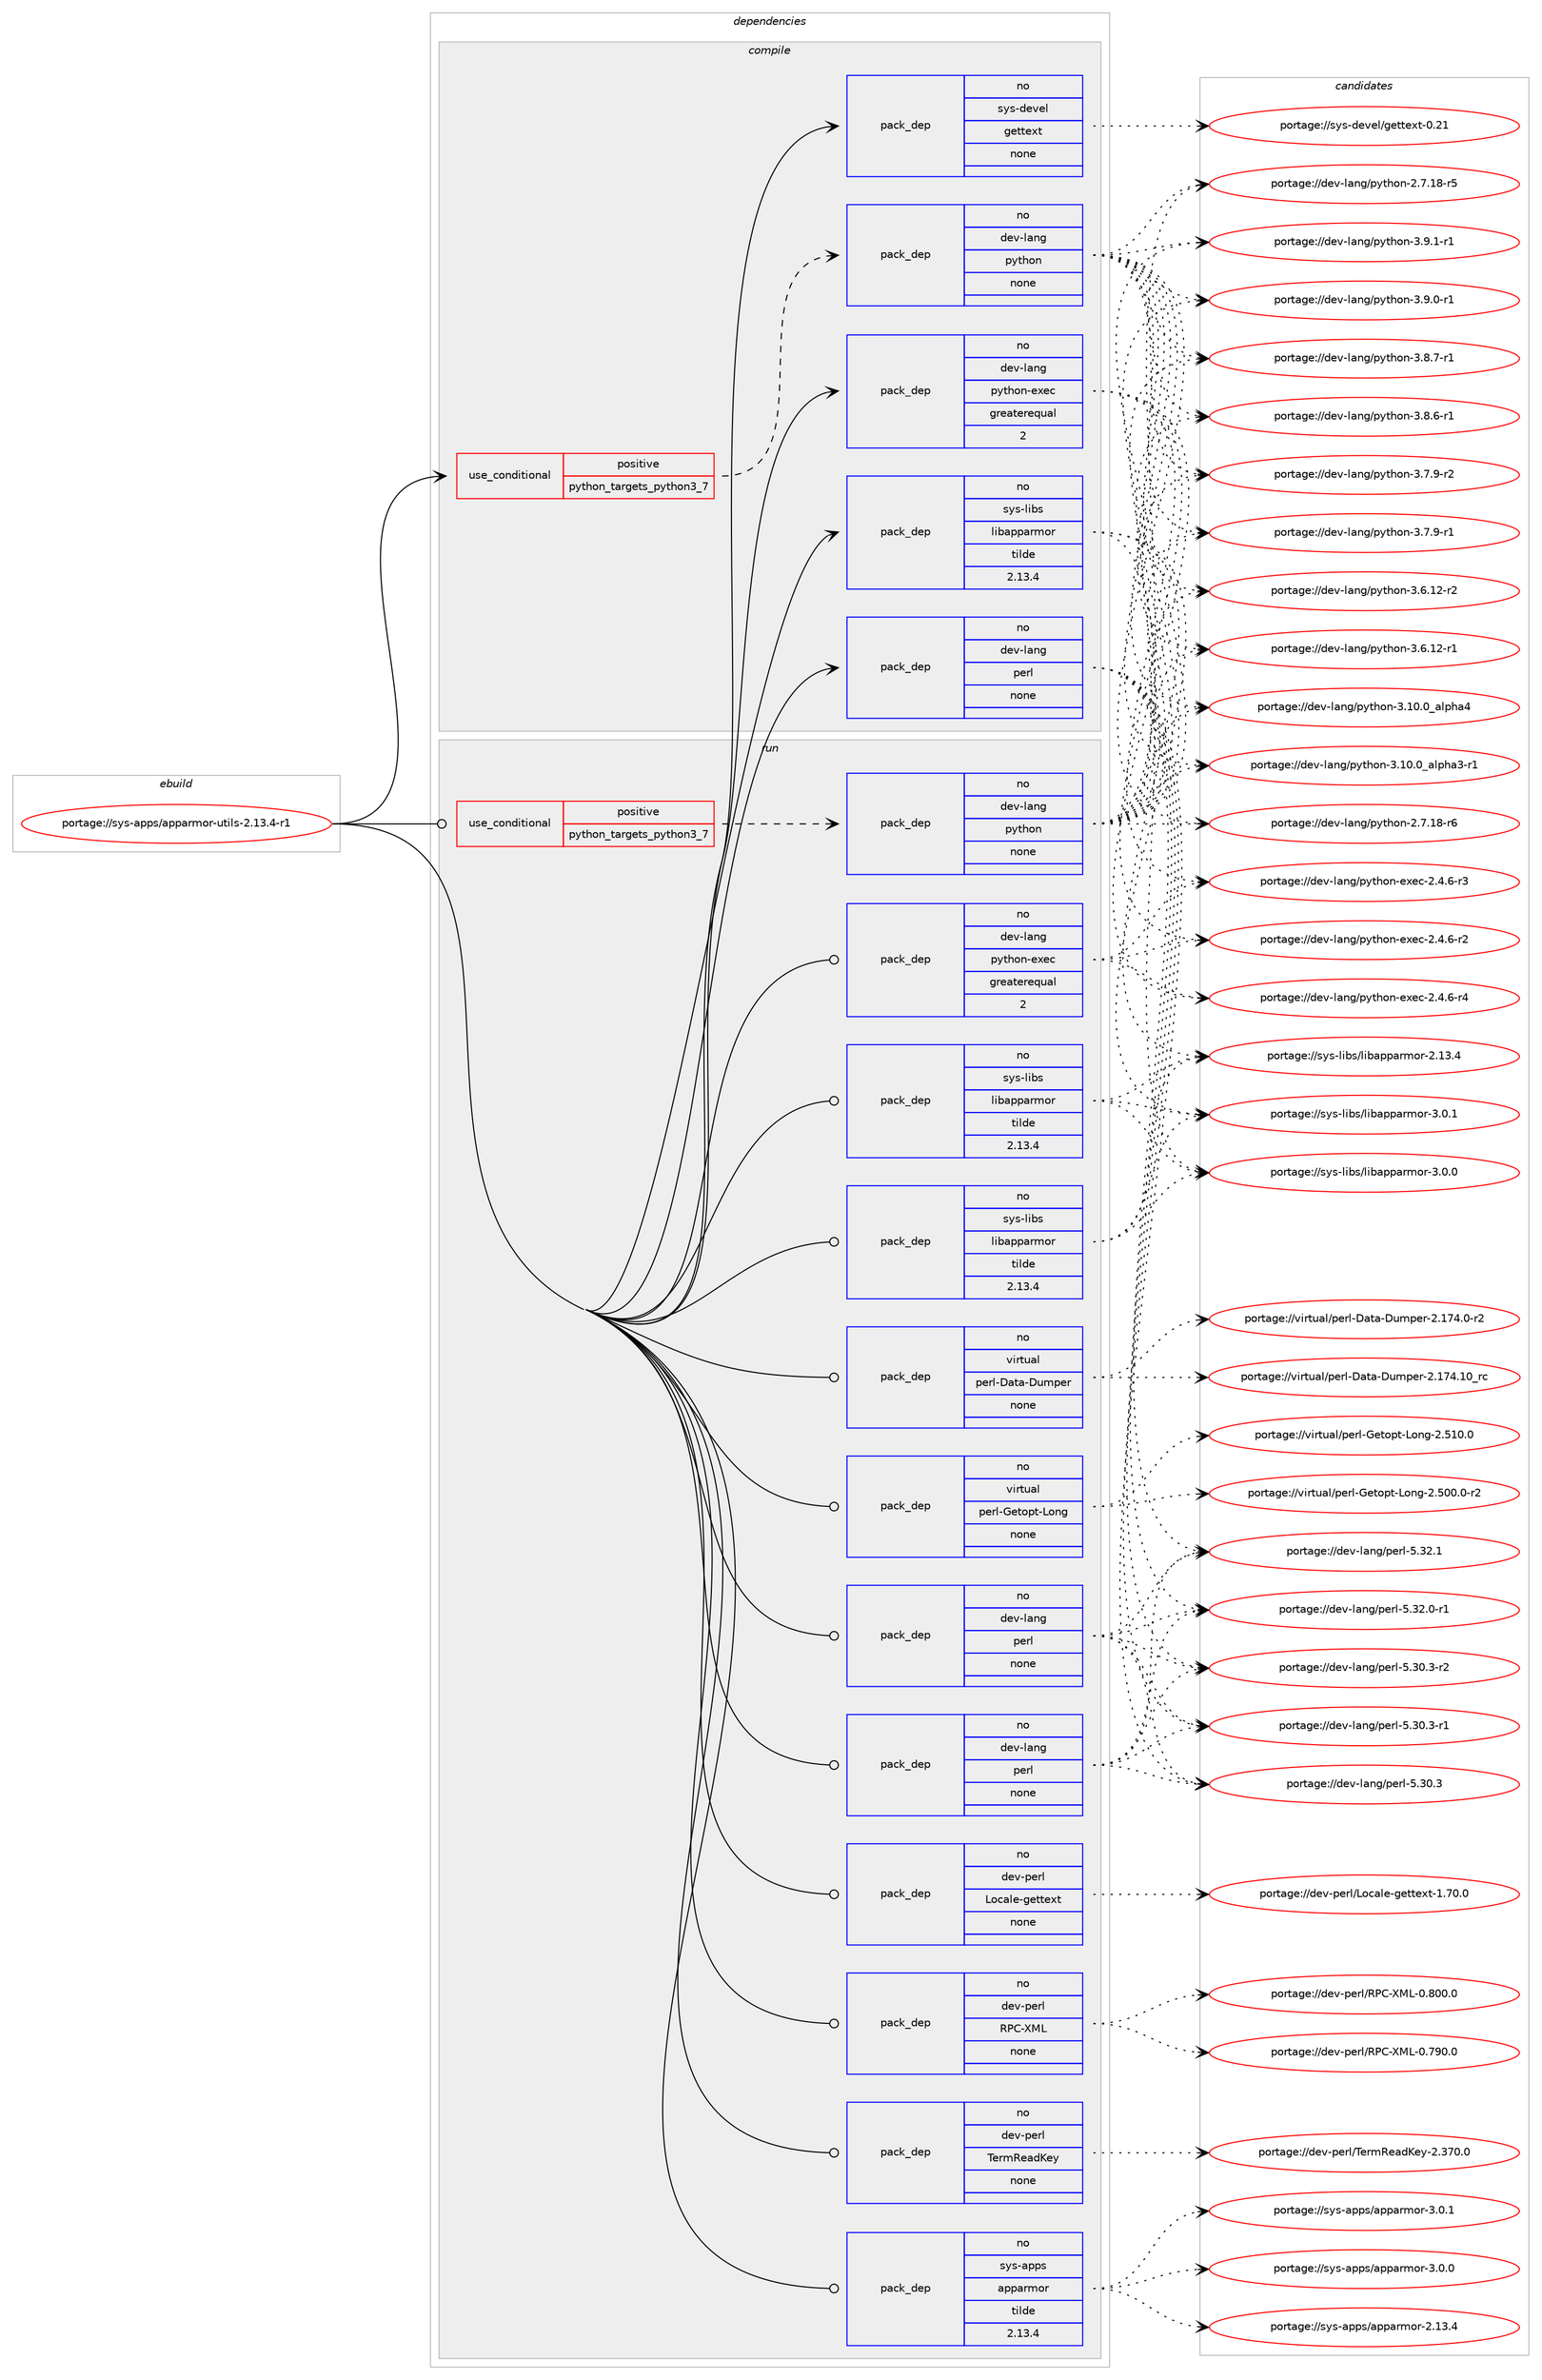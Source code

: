 digraph prolog {

# *************
# Graph options
# *************

newrank=true;
concentrate=true;
compound=true;
graph [rankdir=LR,fontname=Helvetica,fontsize=10,ranksep=1.5];#, ranksep=2.5, nodesep=0.2];
edge  [arrowhead=vee];
node  [fontname=Helvetica,fontsize=10];

# **********
# The ebuild
# **********

subgraph cluster_leftcol {
color=gray;
rank=same;
label=<<i>ebuild</i>>;
id [label="portage://sys-apps/apparmor-utils-2.13.4-r1", color=red, width=4, href="../sys-apps/apparmor-utils-2.13.4-r1.svg"];
}

# ****************
# The dependencies
# ****************

subgraph cluster_midcol {
color=gray;
label=<<i>dependencies</i>>;
subgraph cluster_compile {
fillcolor="#eeeeee";
style=filled;
label=<<i>compile</i>>;
subgraph cond4513 {
dependency14798 [label=<<TABLE BORDER="0" CELLBORDER="1" CELLSPACING="0" CELLPADDING="4"><TR><TD ROWSPAN="3" CELLPADDING="10">use_conditional</TD></TR><TR><TD>positive</TD></TR><TR><TD>python_targets_python3_7</TD></TR></TABLE>>, shape=none, color=red];
subgraph pack10161 {
dependency14799 [label=<<TABLE BORDER="0" CELLBORDER="1" CELLSPACING="0" CELLPADDING="4" WIDTH="220"><TR><TD ROWSPAN="6" CELLPADDING="30">pack_dep</TD></TR><TR><TD WIDTH="110">no</TD></TR><TR><TD>dev-lang</TD></TR><TR><TD>python</TD></TR><TR><TD>none</TD></TR><TR><TD></TD></TR></TABLE>>, shape=none, color=blue];
}
dependency14798:e -> dependency14799:w [weight=20,style="dashed",arrowhead="vee"];
}
id:e -> dependency14798:w [weight=20,style="solid",arrowhead="vee"];
subgraph pack10162 {
dependency14800 [label=<<TABLE BORDER="0" CELLBORDER="1" CELLSPACING="0" CELLPADDING="4" WIDTH="220"><TR><TD ROWSPAN="6" CELLPADDING="30">pack_dep</TD></TR><TR><TD WIDTH="110">no</TD></TR><TR><TD>dev-lang</TD></TR><TR><TD>perl</TD></TR><TR><TD>none</TD></TR><TR><TD></TD></TR></TABLE>>, shape=none, color=blue];
}
id:e -> dependency14800:w [weight=20,style="solid",arrowhead="vee"];
subgraph pack10163 {
dependency14801 [label=<<TABLE BORDER="0" CELLBORDER="1" CELLSPACING="0" CELLPADDING="4" WIDTH="220"><TR><TD ROWSPAN="6" CELLPADDING="30">pack_dep</TD></TR><TR><TD WIDTH="110">no</TD></TR><TR><TD>dev-lang</TD></TR><TR><TD>python-exec</TD></TR><TR><TD>greaterequal</TD></TR><TR><TD>2</TD></TR></TABLE>>, shape=none, color=blue];
}
id:e -> dependency14801:w [weight=20,style="solid",arrowhead="vee"];
subgraph pack10164 {
dependency14802 [label=<<TABLE BORDER="0" CELLBORDER="1" CELLSPACING="0" CELLPADDING="4" WIDTH="220"><TR><TD ROWSPAN="6" CELLPADDING="30">pack_dep</TD></TR><TR><TD WIDTH="110">no</TD></TR><TR><TD>sys-devel</TD></TR><TR><TD>gettext</TD></TR><TR><TD>none</TD></TR><TR><TD></TD></TR></TABLE>>, shape=none, color=blue];
}
id:e -> dependency14802:w [weight=20,style="solid",arrowhead="vee"];
subgraph pack10165 {
dependency14803 [label=<<TABLE BORDER="0" CELLBORDER="1" CELLSPACING="0" CELLPADDING="4" WIDTH="220"><TR><TD ROWSPAN="6" CELLPADDING="30">pack_dep</TD></TR><TR><TD WIDTH="110">no</TD></TR><TR><TD>sys-libs</TD></TR><TR><TD>libapparmor</TD></TR><TR><TD>tilde</TD></TR><TR><TD>2.13.4</TD></TR></TABLE>>, shape=none, color=blue];
}
id:e -> dependency14803:w [weight=20,style="solid",arrowhead="vee"];
}
subgraph cluster_compileandrun {
fillcolor="#eeeeee";
style=filled;
label=<<i>compile and run</i>>;
}
subgraph cluster_run {
fillcolor="#eeeeee";
style=filled;
label=<<i>run</i>>;
subgraph cond4514 {
dependency14804 [label=<<TABLE BORDER="0" CELLBORDER="1" CELLSPACING="0" CELLPADDING="4"><TR><TD ROWSPAN="3" CELLPADDING="10">use_conditional</TD></TR><TR><TD>positive</TD></TR><TR><TD>python_targets_python3_7</TD></TR></TABLE>>, shape=none, color=red];
subgraph pack10166 {
dependency14805 [label=<<TABLE BORDER="0" CELLBORDER="1" CELLSPACING="0" CELLPADDING="4" WIDTH="220"><TR><TD ROWSPAN="6" CELLPADDING="30">pack_dep</TD></TR><TR><TD WIDTH="110">no</TD></TR><TR><TD>dev-lang</TD></TR><TR><TD>python</TD></TR><TR><TD>none</TD></TR><TR><TD></TD></TR></TABLE>>, shape=none, color=blue];
}
dependency14804:e -> dependency14805:w [weight=20,style="dashed",arrowhead="vee"];
}
id:e -> dependency14804:w [weight=20,style="solid",arrowhead="odot"];
subgraph pack10167 {
dependency14806 [label=<<TABLE BORDER="0" CELLBORDER="1" CELLSPACING="0" CELLPADDING="4" WIDTH="220"><TR><TD ROWSPAN="6" CELLPADDING="30">pack_dep</TD></TR><TR><TD WIDTH="110">no</TD></TR><TR><TD>dev-lang</TD></TR><TR><TD>perl</TD></TR><TR><TD>none</TD></TR><TR><TD></TD></TR></TABLE>>, shape=none, color=blue];
}
id:e -> dependency14806:w [weight=20,style="solid",arrowhead="odot"];
subgraph pack10168 {
dependency14807 [label=<<TABLE BORDER="0" CELLBORDER="1" CELLSPACING="0" CELLPADDING="4" WIDTH="220"><TR><TD ROWSPAN="6" CELLPADDING="30">pack_dep</TD></TR><TR><TD WIDTH="110">no</TD></TR><TR><TD>dev-lang</TD></TR><TR><TD>perl</TD></TR><TR><TD>none</TD></TR><TR><TD></TD></TR></TABLE>>, shape=none, color=blue];
}
id:e -> dependency14807:w [weight=20,style="solid",arrowhead="odot"];
subgraph pack10169 {
dependency14808 [label=<<TABLE BORDER="0" CELLBORDER="1" CELLSPACING="0" CELLPADDING="4" WIDTH="220"><TR><TD ROWSPAN="6" CELLPADDING="30">pack_dep</TD></TR><TR><TD WIDTH="110">no</TD></TR><TR><TD>dev-lang</TD></TR><TR><TD>python-exec</TD></TR><TR><TD>greaterequal</TD></TR><TR><TD>2</TD></TR></TABLE>>, shape=none, color=blue];
}
id:e -> dependency14808:w [weight=20,style="solid",arrowhead="odot"];
subgraph pack10170 {
dependency14809 [label=<<TABLE BORDER="0" CELLBORDER="1" CELLSPACING="0" CELLPADDING="4" WIDTH="220"><TR><TD ROWSPAN="6" CELLPADDING="30">pack_dep</TD></TR><TR><TD WIDTH="110">no</TD></TR><TR><TD>dev-perl</TD></TR><TR><TD>Locale-gettext</TD></TR><TR><TD>none</TD></TR><TR><TD></TD></TR></TABLE>>, shape=none, color=blue];
}
id:e -> dependency14809:w [weight=20,style="solid",arrowhead="odot"];
subgraph pack10171 {
dependency14810 [label=<<TABLE BORDER="0" CELLBORDER="1" CELLSPACING="0" CELLPADDING="4" WIDTH="220"><TR><TD ROWSPAN="6" CELLPADDING="30">pack_dep</TD></TR><TR><TD WIDTH="110">no</TD></TR><TR><TD>dev-perl</TD></TR><TR><TD>RPC-XML</TD></TR><TR><TD>none</TD></TR><TR><TD></TD></TR></TABLE>>, shape=none, color=blue];
}
id:e -> dependency14810:w [weight=20,style="solid",arrowhead="odot"];
subgraph pack10172 {
dependency14811 [label=<<TABLE BORDER="0" CELLBORDER="1" CELLSPACING="0" CELLPADDING="4" WIDTH="220"><TR><TD ROWSPAN="6" CELLPADDING="30">pack_dep</TD></TR><TR><TD WIDTH="110">no</TD></TR><TR><TD>dev-perl</TD></TR><TR><TD>TermReadKey</TD></TR><TR><TD>none</TD></TR><TR><TD></TD></TR></TABLE>>, shape=none, color=blue];
}
id:e -> dependency14811:w [weight=20,style="solid",arrowhead="odot"];
subgraph pack10173 {
dependency14812 [label=<<TABLE BORDER="0" CELLBORDER="1" CELLSPACING="0" CELLPADDING="4" WIDTH="220"><TR><TD ROWSPAN="6" CELLPADDING="30">pack_dep</TD></TR><TR><TD WIDTH="110">no</TD></TR><TR><TD>sys-apps</TD></TR><TR><TD>apparmor</TD></TR><TR><TD>tilde</TD></TR><TR><TD>2.13.4</TD></TR></TABLE>>, shape=none, color=blue];
}
id:e -> dependency14812:w [weight=20,style="solid",arrowhead="odot"];
subgraph pack10174 {
dependency14813 [label=<<TABLE BORDER="0" CELLBORDER="1" CELLSPACING="0" CELLPADDING="4" WIDTH="220"><TR><TD ROWSPAN="6" CELLPADDING="30">pack_dep</TD></TR><TR><TD WIDTH="110">no</TD></TR><TR><TD>sys-libs</TD></TR><TR><TD>libapparmor</TD></TR><TR><TD>tilde</TD></TR><TR><TD>2.13.4</TD></TR></TABLE>>, shape=none, color=blue];
}
id:e -> dependency14813:w [weight=20,style="solid",arrowhead="odot"];
subgraph pack10175 {
dependency14814 [label=<<TABLE BORDER="0" CELLBORDER="1" CELLSPACING="0" CELLPADDING="4" WIDTH="220"><TR><TD ROWSPAN="6" CELLPADDING="30">pack_dep</TD></TR><TR><TD WIDTH="110">no</TD></TR><TR><TD>sys-libs</TD></TR><TR><TD>libapparmor</TD></TR><TR><TD>tilde</TD></TR><TR><TD>2.13.4</TD></TR></TABLE>>, shape=none, color=blue];
}
id:e -> dependency14814:w [weight=20,style="solid",arrowhead="odot"];
subgraph pack10176 {
dependency14815 [label=<<TABLE BORDER="0" CELLBORDER="1" CELLSPACING="0" CELLPADDING="4" WIDTH="220"><TR><TD ROWSPAN="6" CELLPADDING="30">pack_dep</TD></TR><TR><TD WIDTH="110">no</TD></TR><TR><TD>virtual</TD></TR><TR><TD>perl-Data-Dumper</TD></TR><TR><TD>none</TD></TR><TR><TD></TD></TR></TABLE>>, shape=none, color=blue];
}
id:e -> dependency14815:w [weight=20,style="solid",arrowhead="odot"];
subgraph pack10177 {
dependency14816 [label=<<TABLE BORDER="0" CELLBORDER="1" CELLSPACING="0" CELLPADDING="4" WIDTH="220"><TR><TD ROWSPAN="6" CELLPADDING="30">pack_dep</TD></TR><TR><TD WIDTH="110">no</TD></TR><TR><TD>virtual</TD></TR><TR><TD>perl-Getopt-Long</TD></TR><TR><TD>none</TD></TR><TR><TD></TD></TR></TABLE>>, shape=none, color=blue];
}
id:e -> dependency14816:w [weight=20,style="solid",arrowhead="odot"];
}
}

# **************
# The candidates
# **************

subgraph cluster_choices {
rank=same;
color=gray;
label=<<i>candidates</i>>;

subgraph choice10161 {
color=black;
nodesep=1;
choice1001011184510897110103471121211161041111104551465746494511449 [label="portage://dev-lang/python-3.9.1-r1", color=red, width=4,href="../dev-lang/python-3.9.1-r1.svg"];
choice1001011184510897110103471121211161041111104551465746484511449 [label="portage://dev-lang/python-3.9.0-r1", color=red, width=4,href="../dev-lang/python-3.9.0-r1.svg"];
choice1001011184510897110103471121211161041111104551465646554511449 [label="portage://dev-lang/python-3.8.7-r1", color=red, width=4,href="../dev-lang/python-3.8.7-r1.svg"];
choice1001011184510897110103471121211161041111104551465646544511449 [label="portage://dev-lang/python-3.8.6-r1", color=red, width=4,href="../dev-lang/python-3.8.6-r1.svg"];
choice1001011184510897110103471121211161041111104551465546574511450 [label="portage://dev-lang/python-3.7.9-r2", color=red, width=4,href="../dev-lang/python-3.7.9-r2.svg"];
choice1001011184510897110103471121211161041111104551465546574511449 [label="portage://dev-lang/python-3.7.9-r1", color=red, width=4,href="../dev-lang/python-3.7.9-r1.svg"];
choice100101118451089711010347112121116104111110455146544649504511450 [label="portage://dev-lang/python-3.6.12-r2", color=red, width=4,href="../dev-lang/python-3.6.12-r2.svg"];
choice100101118451089711010347112121116104111110455146544649504511449 [label="portage://dev-lang/python-3.6.12-r1", color=red, width=4,href="../dev-lang/python-3.6.12-r1.svg"];
choice1001011184510897110103471121211161041111104551464948464895971081121049752 [label="portage://dev-lang/python-3.10.0_alpha4", color=red, width=4,href="../dev-lang/python-3.10.0_alpha4.svg"];
choice10010111845108971101034711212111610411111045514649484648959710811210497514511449 [label="portage://dev-lang/python-3.10.0_alpha3-r1", color=red, width=4,href="../dev-lang/python-3.10.0_alpha3-r1.svg"];
choice100101118451089711010347112121116104111110455046554649564511454 [label="portage://dev-lang/python-2.7.18-r6", color=red, width=4,href="../dev-lang/python-2.7.18-r6.svg"];
choice100101118451089711010347112121116104111110455046554649564511453 [label="portage://dev-lang/python-2.7.18-r5", color=red, width=4,href="../dev-lang/python-2.7.18-r5.svg"];
dependency14799:e -> choice1001011184510897110103471121211161041111104551465746494511449:w [style=dotted,weight="100"];
dependency14799:e -> choice1001011184510897110103471121211161041111104551465746484511449:w [style=dotted,weight="100"];
dependency14799:e -> choice1001011184510897110103471121211161041111104551465646554511449:w [style=dotted,weight="100"];
dependency14799:e -> choice1001011184510897110103471121211161041111104551465646544511449:w [style=dotted,weight="100"];
dependency14799:e -> choice1001011184510897110103471121211161041111104551465546574511450:w [style=dotted,weight="100"];
dependency14799:e -> choice1001011184510897110103471121211161041111104551465546574511449:w [style=dotted,weight="100"];
dependency14799:e -> choice100101118451089711010347112121116104111110455146544649504511450:w [style=dotted,weight="100"];
dependency14799:e -> choice100101118451089711010347112121116104111110455146544649504511449:w [style=dotted,weight="100"];
dependency14799:e -> choice1001011184510897110103471121211161041111104551464948464895971081121049752:w [style=dotted,weight="100"];
dependency14799:e -> choice10010111845108971101034711212111610411111045514649484648959710811210497514511449:w [style=dotted,weight="100"];
dependency14799:e -> choice100101118451089711010347112121116104111110455046554649564511454:w [style=dotted,weight="100"];
dependency14799:e -> choice100101118451089711010347112121116104111110455046554649564511453:w [style=dotted,weight="100"];
}
subgraph choice10162 {
color=black;
nodesep=1;
choice10010111845108971101034711210111410845534651504649 [label="portage://dev-lang/perl-5.32.1", color=red, width=4,href="../dev-lang/perl-5.32.1.svg"];
choice100101118451089711010347112101114108455346515046484511449 [label="portage://dev-lang/perl-5.32.0-r1", color=red, width=4,href="../dev-lang/perl-5.32.0-r1.svg"];
choice100101118451089711010347112101114108455346514846514511450 [label="portage://dev-lang/perl-5.30.3-r2", color=red, width=4,href="../dev-lang/perl-5.30.3-r2.svg"];
choice100101118451089711010347112101114108455346514846514511449 [label="portage://dev-lang/perl-5.30.3-r1", color=red, width=4,href="../dev-lang/perl-5.30.3-r1.svg"];
choice10010111845108971101034711210111410845534651484651 [label="portage://dev-lang/perl-5.30.3", color=red, width=4,href="../dev-lang/perl-5.30.3.svg"];
dependency14800:e -> choice10010111845108971101034711210111410845534651504649:w [style=dotted,weight="100"];
dependency14800:e -> choice100101118451089711010347112101114108455346515046484511449:w [style=dotted,weight="100"];
dependency14800:e -> choice100101118451089711010347112101114108455346514846514511450:w [style=dotted,weight="100"];
dependency14800:e -> choice100101118451089711010347112101114108455346514846514511449:w [style=dotted,weight="100"];
dependency14800:e -> choice10010111845108971101034711210111410845534651484651:w [style=dotted,weight="100"];
}
subgraph choice10163 {
color=black;
nodesep=1;
choice10010111845108971101034711212111610411111045101120101994550465246544511452 [label="portage://dev-lang/python-exec-2.4.6-r4", color=red, width=4,href="../dev-lang/python-exec-2.4.6-r4.svg"];
choice10010111845108971101034711212111610411111045101120101994550465246544511451 [label="portage://dev-lang/python-exec-2.4.6-r3", color=red, width=4,href="../dev-lang/python-exec-2.4.6-r3.svg"];
choice10010111845108971101034711212111610411111045101120101994550465246544511450 [label="portage://dev-lang/python-exec-2.4.6-r2", color=red, width=4,href="../dev-lang/python-exec-2.4.6-r2.svg"];
dependency14801:e -> choice10010111845108971101034711212111610411111045101120101994550465246544511452:w [style=dotted,weight="100"];
dependency14801:e -> choice10010111845108971101034711212111610411111045101120101994550465246544511451:w [style=dotted,weight="100"];
dependency14801:e -> choice10010111845108971101034711212111610411111045101120101994550465246544511450:w [style=dotted,weight="100"];
}
subgraph choice10164 {
color=black;
nodesep=1;
choice11512111545100101118101108471031011161161011201164548465049 [label="portage://sys-devel/gettext-0.21", color=red, width=4,href="../sys-devel/gettext-0.21.svg"];
dependency14802:e -> choice11512111545100101118101108471031011161161011201164548465049:w [style=dotted,weight="100"];
}
subgraph choice10165 {
color=black;
nodesep=1;
choice115121115451081059811547108105989711211297114109111114455146484649 [label="portage://sys-libs/libapparmor-3.0.1", color=red, width=4,href="../sys-libs/libapparmor-3.0.1.svg"];
choice115121115451081059811547108105989711211297114109111114455146484648 [label="portage://sys-libs/libapparmor-3.0.0", color=red, width=4,href="../sys-libs/libapparmor-3.0.0.svg"];
choice11512111545108105981154710810598971121129711410911111445504649514652 [label="portage://sys-libs/libapparmor-2.13.4", color=red, width=4,href="../sys-libs/libapparmor-2.13.4.svg"];
dependency14803:e -> choice115121115451081059811547108105989711211297114109111114455146484649:w [style=dotted,weight="100"];
dependency14803:e -> choice115121115451081059811547108105989711211297114109111114455146484648:w [style=dotted,weight="100"];
dependency14803:e -> choice11512111545108105981154710810598971121129711410911111445504649514652:w [style=dotted,weight="100"];
}
subgraph choice10166 {
color=black;
nodesep=1;
choice1001011184510897110103471121211161041111104551465746494511449 [label="portage://dev-lang/python-3.9.1-r1", color=red, width=4,href="../dev-lang/python-3.9.1-r1.svg"];
choice1001011184510897110103471121211161041111104551465746484511449 [label="portage://dev-lang/python-3.9.0-r1", color=red, width=4,href="../dev-lang/python-3.9.0-r1.svg"];
choice1001011184510897110103471121211161041111104551465646554511449 [label="portage://dev-lang/python-3.8.7-r1", color=red, width=4,href="../dev-lang/python-3.8.7-r1.svg"];
choice1001011184510897110103471121211161041111104551465646544511449 [label="portage://dev-lang/python-3.8.6-r1", color=red, width=4,href="../dev-lang/python-3.8.6-r1.svg"];
choice1001011184510897110103471121211161041111104551465546574511450 [label="portage://dev-lang/python-3.7.9-r2", color=red, width=4,href="../dev-lang/python-3.7.9-r2.svg"];
choice1001011184510897110103471121211161041111104551465546574511449 [label="portage://dev-lang/python-3.7.9-r1", color=red, width=4,href="../dev-lang/python-3.7.9-r1.svg"];
choice100101118451089711010347112121116104111110455146544649504511450 [label="portage://dev-lang/python-3.6.12-r2", color=red, width=4,href="../dev-lang/python-3.6.12-r2.svg"];
choice100101118451089711010347112121116104111110455146544649504511449 [label="portage://dev-lang/python-3.6.12-r1", color=red, width=4,href="../dev-lang/python-3.6.12-r1.svg"];
choice1001011184510897110103471121211161041111104551464948464895971081121049752 [label="portage://dev-lang/python-3.10.0_alpha4", color=red, width=4,href="../dev-lang/python-3.10.0_alpha4.svg"];
choice10010111845108971101034711212111610411111045514649484648959710811210497514511449 [label="portage://dev-lang/python-3.10.0_alpha3-r1", color=red, width=4,href="../dev-lang/python-3.10.0_alpha3-r1.svg"];
choice100101118451089711010347112121116104111110455046554649564511454 [label="portage://dev-lang/python-2.7.18-r6", color=red, width=4,href="../dev-lang/python-2.7.18-r6.svg"];
choice100101118451089711010347112121116104111110455046554649564511453 [label="portage://dev-lang/python-2.7.18-r5", color=red, width=4,href="../dev-lang/python-2.7.18-r5.svg"];
dependency14805:e -> choice1001011184510897110103471121211161041111104551465746494511449:w [style=dotted,weight="100"];
dependency14805:e -> choice1001011184510897110103471121211161041111104551465746484511449:w [style=dotted,weight="100"];
dependency14805:e -> choice1001011184510897110103471121211161041111104551465646554511449:w [style=dotted,weight="100"];
dependency14805:e -> choice1001011184510897110103471121211161041111104551465646544511449:w [style=dotted,weight="100"];
dependency14805:e -> choice1001011184510897110103471121211161041111104551465546574511450:w [style=dotted,weight="100"];
dependency14805:e -> choice1001011184510897110103471121211161041111104551465546574511449:w [style=dotted,weight="100"];
dependency14805:e -> choice100101118451089711010347112121116104111110455146544649504511450:w [style=dotted,weight="100"];
dependency14805:e -> choice100101118451089711010347112121116104111110455146544649504511449:w [style=dotted,weight="100"];
dependency14805:e -> choice1001011184510897110103471121211161041111104551464948464895971081121049752:w [style=dotted,weight="100"];
dependency14805:e -> choice10010111845108971101034711212111610411111045514649484648959710811210497514511449:w [style=dotted,weight="100"];
dependency14805:e -> choice100101118451089711010347112121116104111110455046554649564511454:w [style=dotted,weight="100"];
dependency14805:e -> choice100101118451089711010347112121116104111110455046554649564511453:w [style=dotted,weight="100"];
}
subgraph choice10167 {
color=black;
nodesep=1;
choice10010111845108971101034711210111410845534651504649 [label="portage://dev-lang/perl-5.32.1", color=red, width=4,href="../dev-lang/perl-5.32.1.svg"];
choice100101118451089711010347112101114108455346515046484511449 [label="portage://dev-lang/perl-5.32.0-r1", color=red, width=4,href="../dev-lang/perl-5.32.0-r1.svg"];
choice100101118451089711010347112101114108455346514846514511450 [label="portage://dev-lang/perl-5.30.3-r2", color=red, width=4,href="../dev-lang/perl-5.30.3-r2.svg"];
choice100101118451089711010347112101114108455346514846514511449 [label="portage://dev-lang/perl-5.30.3-r1", color=red, width=4,href="../dev-lang/perl-5.30.3-r1.svg"];
choice10010111845108971101034711210111410845534651484651 [label="portage://dev-lang/perl-5.30.3", color=red, width=4,href="../dev-lang/perl-5.30.3.svg"];
dependency14806:e -> choice10010111845108971101034711210111410845534651504649:w [style=dotted,weight="100"];
dependency14806:e -> choice100101118451089711010347112101114108455346515046484511449:w [style=dotted,weight="100"];
dependency14806:e -> choice100101118451089711010347112101114108455346514846514511450:w [style=dotted,weight="100"];
dependency14806:e -> choice100101118451089711010347112101114108455346514846514511449:w [style=dotted,weight="100"];
dependency14806:e -> choice10010111845108971101034711210111410845534651484651:w [style=dotted,weight="100"];
}
subgraph choice10168 {
color=black;
nodesep=1;
choice10010111845108971101034711210111410845534651504649 [label="portage://dev-lang/perl-5.32.1", color=red, width=4,href="../dev-lang/perl-5.32.1.svg"];
choice100101118451089711010347112101114108455346515046484511449 [label="portage://dev-lang/perl-5.32.0-r1", color=red, width=4,href="../dev-lang/perl-5.32.0-r1.svg"];
choice100101118451089711010347112101114108455346514846514511450 [label="portage://dev-lang/perl-5.30.3-r2", color=red, width=4,href="../dev-lang/perl-5.30.3-r2.svg"];
choice100101118451089711010347112101114108455346514846514511449 [label="portage://dev-lang/perl-5.30.3-r1", color=red, width=4,href="../dev-lang/perl-5.30.3-r1.svg"];
choice10010111845108971101034711210111410845534651484651 [label="portage://dev-lang/perl-5.30.3", color=red, width=4,href="../dev-lang/perl-5.30.3.svg"];
dependency14807:e -> choice10010111845108971101034711210111410845534651504649:w [style=dotted,weight="100"];
dependency14807:e -> choice100101118451089711010347112101114108455346515046484511449:w [style=dotted,weight="100"];
dependency14807:e -> choice100101118451089711010347112101114108455346514846514511450:w [style=dotted,weight="100"];
dependency14807:e -> choice100101118451089711010347112101114108455346514846514511449:w [style=dotted,weight="100"];
dependency14807:e -> choice10010111845108971101034711210111410845534651484651:w [style=dotted,weight="100"];
}
subgraph choice10169 {
color=black;
nodesep=1;
choice10010111845108971101034711212111610411111045101120101994550465246544511452 [label="portage://dev-lang/python-exec-2.4.6-r4", color=red, width=4,href="../dev-lang/python-exec-2.4.6-r4.svg"];
choice10010111845108971101034711212111610411111045101120101994550465246544511451 [label="portage://dev-lang/python-exec-2.4.6-r3", color=red, width=4,href="../dev-lang/python-exec-2.4.6-r3.svg"];
choice10010111845108971101034711212111610411111045101120101994550465246544511450 [label="portage://dev-lang/python-exec-2.4.6-r2", color=red, width=4,href="../dev-lang/python-exec-2.4.6-r2.svg"];
dependency14808:e -> choice10010111845108971101034711212111610411111045101120101994550465246544511452:w [style=dotted,weight="100"];
dependency14808:e -> choice10010111845108971101034711212111610411111045101120101994550465246544511451:w [style=dotted,weight="100"];
dependency14808:e -> choice10010111845108971101034711212111610411111045101120101994550465246544511450:w [style=dotted,weight="100"];
}
subgraph choice10170 {
color=black;
nodesep=1;
choice10010111845112101114108477611199971081014510310111611610112011645494655484648 [label="portage://dev-perl/Locale-gettext-1.70.0", color=red, width=4,href="../dev-perl/Locale-gettext-1.70.0.svg"];
dependency14809:e -> choice10010111845112101114108477611199971081014510310111611610112011645494655484648:w [style=dotted,weight="100"];
}
subgraph choice10171 {
color=black;
nodesep=1;
choice1001011184511210111410847828067458877764548465648484648 [label="portage://dev-perl/RPC-XML-0.800.0", color=red, width=4,href="../dev-perl/RPC-XML-0.800.0.svg"];
choice1001011184511210111410847828067458877764548465557484648 [label="portage://dev-perl/RPC-XML-0.790.0", color=red, width=4,href="../dev-perl/RPC-XML-0.790.0.svg"];
dependency14810:e -> choice1001011184511210111410847828067458877764548465648484648:w [style=dotted,weight="100"];
dependency14810:e -> choice1001011184511210111410847828067458877764548465557484648:w [style=dotted,weight="100"];
}
subgraph choice10172 {
color=black;
nodesep=1;
choice1001011184511210111410847841011141098210197100751011214550465155484648 [label="portage://dev-perl/TermReadKey-2.370.0", color=red, width=4,href="../dev-perl/TermReadKey-2.370.0.svg"];
dependency14811:e -> choice1001011184511210111410847841011141098210197100751011214550465155484648:w [style=dotted,weight="100"];
}
subgraph choice10173 {
color=black;
nodesep=1;
choice1151211154597112112115479711211297114109111114455146484649 [label="portage://sys-apps/apparmor-3.0.1", color=red, width=4,href="../sys-apps/apparmor-3.0.1.svg"];
choice1151211154597112112115479711211297114109111114455146484648 [label="portage://sys-apps/apparmor-3.0.0", color=red, width=4,href="../sys-apps/apparmor-3.0.0.svg"];
choice115121115459711211211547971121129711410911111445504649514652 [label="portage://sys-apps/apparmor-2.13.4", color=red, width=4,href="../sys-apps/apparmor-2.13.4.svg"];
dependency14812:e -> choice1151211154597112112115479711211297114109111114455146484649:w [style=dotted,weight="100"];
dependency14812:e -> choice1151211154597112112115479711211297114109111114455146484648:w [style=dotted,weight="100"];
dependency14812:e -> choice115121115459711211211547971121129711410911111445504649514652:w [style=dotted,weight="100"];
}
subgraph choice10174 {
color=black;
nodesep=1;
choice115121115451081059811547108105989711211297114109111114455146484649 [label="portage://sys-libs/libapparmor-3.0.1", color=red, width=4,href="../sys-libs/libapparmor-3.0.1.svg"];
choice115121115451081059811547108105989711211297114109111114455146484648 [label="portage://sys-libs/libapparmor-3.0.0", color=red, width=4,href="../sys-libs/libapparmor-3.0.0.svg"];
choice11512111545108105981154710810598971121129711410911111445504649514652 [label="portage://sys-libs/libapparmor-2.13.4", color=red, width=4,href="../sys-libs/libapparmor-2.13.4.svg"];
dependency14813:e -> choice115121115451081059811547108105989711211297114109111114455146484649:w [style=dotted,weight="100"];
dependency14813:e -> choice115121115451081059811547108105989711211297114109111114455146484648:w [style=dotted,weight="100"];
dependency14813:e -> choice11512111545108105981154710810598971121129711410911111445504649514652:w [style=dotted,weight="100"];
}
subgraph choice10175 {
color=black;
nodesep=1;
choice115121115451081059811547108105989711211297114109111114455146484649 [label="portage://sys-libs/libapparmor-3.0.1", color=red, width=4,href="../sys-libs/libapparmor-3.0.1.svg"];
choice115121115451081059811547108105989711211297114109111114455146484648 [label="portage://sys-libs/libapparmor-3.0.0", color=red, width=4,href="../sys-libs/libapparmor-3.0.0.svg"];
choice11512111545108105981154710810598971121129711410911111445504649514652 [label="portage://sys-libs/libapparmor-2.13.4", color=red, width=4,href="../sys-libs/libapparmor-2.13.4.svg"];
dependency14814:e -> choice115121115451081059811547108105989711211297114109111114455146484649:w [style=dotted,weight="100"];
dependency14814:e -> choice115121115451081059811547108105989711211297114109111114455146484648:w [style=dotted,weight="100"];
dependency14814:e -> choice11512111545108105981154710810598971121129711410911111445504649514652:w [style=dotted,weight="100"];
}
subgraph choice10176 {
color=black;
nodesep=1;
choice11810511411611797108471121011141084568971169745681171091121011144550464955524649489511499 [label="portage://virtual/perl-Data-Dumper-2.174.10_rc", color=red, width=4,href="../virtual/perl-Data-Dumper-2.174.10_rc.svg"];
choice118105114116117971084711210111410845689711697456811710911210111445504649555246484511450 [label="portage://virtual/perl-Data-Dumper-2.174.0-r2", color=red, width=4,href="../virtual/perl-Data-Dumper-2.174.0-r2.svg"];
dependency14815:e -> choice11810511411611797108471121011141084568971169745681171091121011144550464955524649489511499:w [style=dotted,weight="100"];
dependency14815:e -> choice118105114116117971084711210111410845689711697456811710911210111445504649555246484511450:w [style=dotted,weight="100"];
}
subgraph choice10177 {
color=black;
nodesep=1;
choice1181051141161179710847112101114108457110111611111211645761111101034550465349484648 [label="portage://virtual/perl-Getopt-Long-2.510.0", color=red, width=4,href="../virtual/perl-Getopt-Long-2.510.0.svg"];
choice11810511411611797108471121011141084571101116111112116457611111010345504653484846484511450 [label="portage://virtual/perl-Getopt-Long-2.500.0-r2", color=red, width=4,href="../virtual/perl-Getopt-Long-2.500.0-r2.svg"];
dependency14816:e -> choice1181051141161179710847112101114108457110111611111211645761111101034550465349484648:w [style=dotted,weight="100"];
dependency14816:e -> choice11810511411611797108471121011141084571101116111112116457611111010345504653484846484511450:w [style=dotted,weight="100"];
}
}

}
